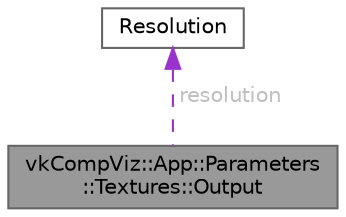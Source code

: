 digraph "vkCompViz::App::Parameters::Textures::Output"
{
 // LATEX_PDF_SIZE
  bgcolor="transparent";
  edge [fontname=Helvetica,fontsize=10,labelfontname=Helvetica,labelfontsize=10];
  node [fontname=Helvetica,fontsize=10,shape=box,height=0.2,width=0.4];
  Node1 [id="Node000001",label="vkCompViz::App::Parameters\l::Textures::Output",height=0.2,width=0.4,color="gray40", fillcolor="grey60", style="filled", fontcolor="black",tooltip="Configuration for an output texture."];
  Node2 -> Node1 [id="edge1_Node000001_Node000002",dir="back",color="darkorchid3",style="dashed",tooltip=" ",label=" resolution",fontcolor="grey" ];
  Node2 [id="Node000002",label="Resolution",height=0.2,width=0.4,color="gray40", fillcolor="white", style="filled",URL="$classResolution.html",tooltip=" "];
}
